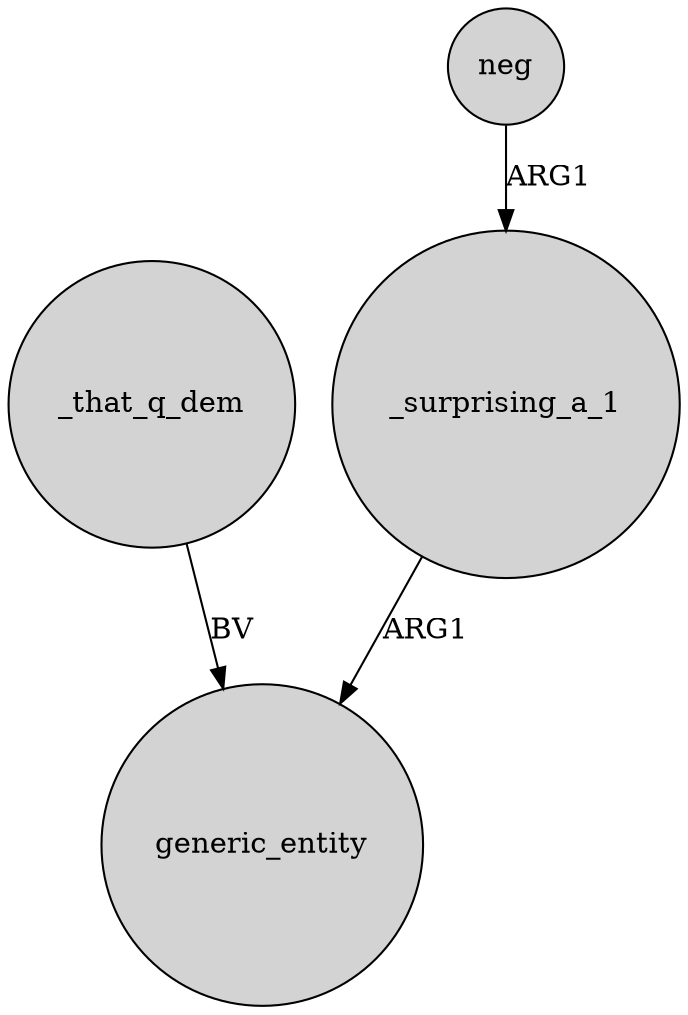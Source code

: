 digraph {
	node [shape=circle style=filled]
	_that_q_dem -> generic_entity [label=BV]
	_surprising_a_1 -> generic_entity [label=ARG1]
	neg -> _surprising_a_1 [label=ARG1]
}

